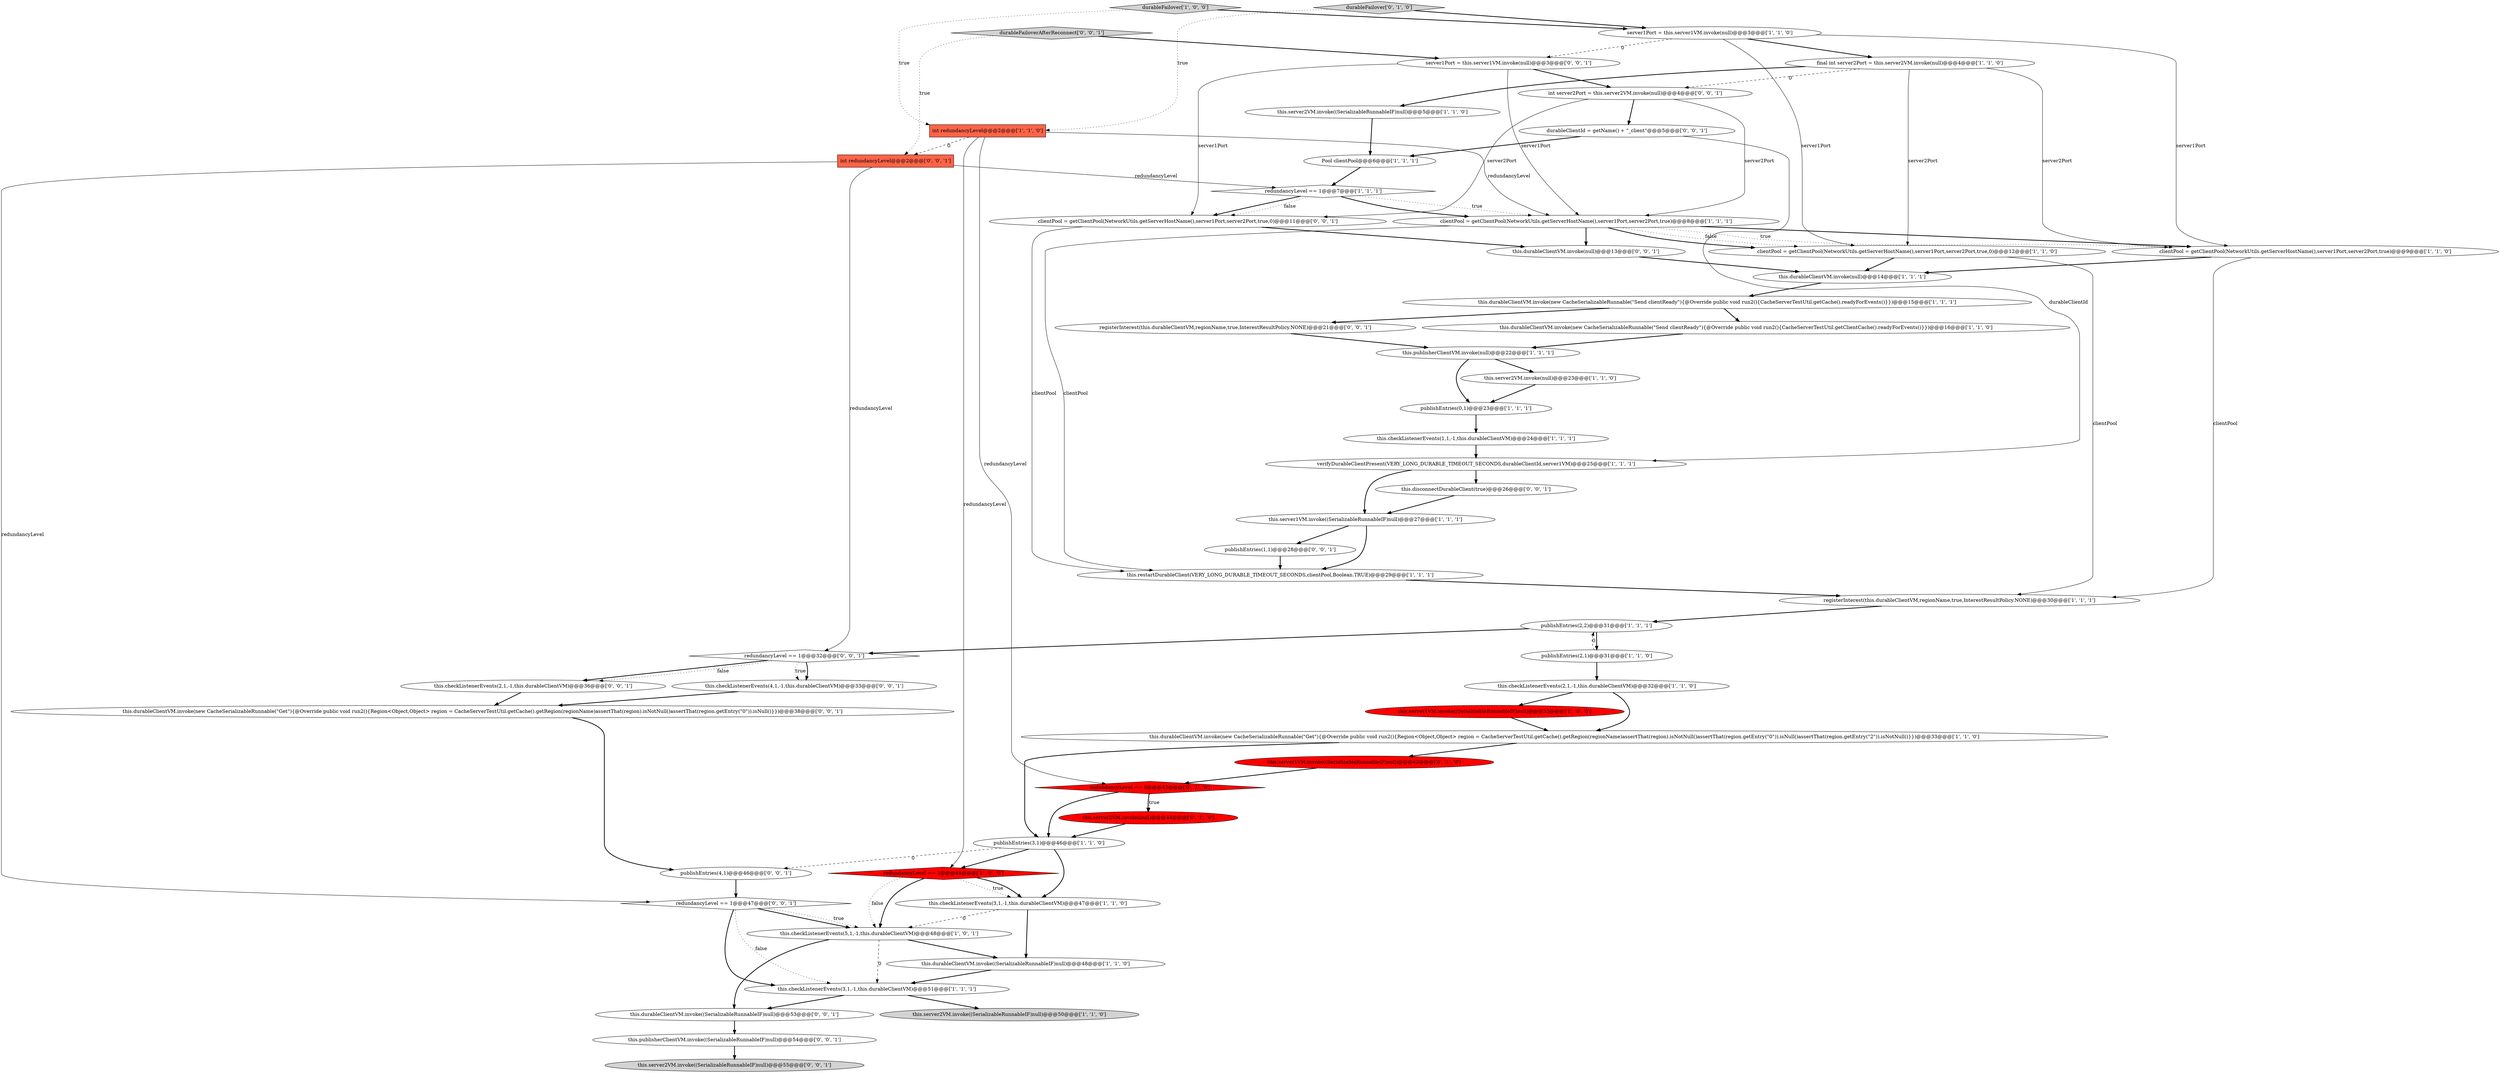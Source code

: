 digraph {
35 [style = filled, label = "this.server2VM.invoke(null)@@@44@@@['0', '1', '0']", fillcolor = red, shape = ellipse image = "AAA1AAABBB2BBB"];
46 [style = filled, label = "this.checkListenerEvents(4,1,-1,this.durableClientVM)@@@33@@@['0', '0', '1']", fillcolor = white, shape = ellipse image = "AAA0AAABBB3BBB"];
50 [style = filled, label = "clientPool = getClientPool(NetworkUtils.getServerHostName(),server1Port,server2Port,true,0)@@@11@@@['0', '0', '1']", fillcolor = white, shape = ellipse image = "AAA0AAABBB3BBB"];
31 [style = filled, label = "publishEntries(0,1)@@@23@@@['1', '1', '1']", fillcolor = white, shape = ellipse image = "AAA0AAABBB1BBB"];
29 [style = filled, label = "int redundancyLevel@@@2@@@['1', '1', '0']", fillcolor = tomato, shape = box image = "AAA0AAABBB1BBB"];
36 [style = filled, label = "this.server1VM.invoke((SerializableRunnableIF)null)@@@42@@@['0', '1', '0']", fillcolor = red, shape = ellipse image = "AAA1AAABBB2BBB"];
48 [style = filled, label = "durableFailoverAfterReconnect['0', '0', '1']", fillcolor = lightgray, shape = diamond image = "AAA0AAABBB3BBB"];
41 [style = filled, label = "this.publisherClientVM.invoke((SerializableRunnableIF)null)@@@54@@@['0', '0', '1']", fillcolor = white, shape = ellipse image = "AAA0AAABBB3BBB"];
55 [style = filled, label = "this.durableClientVM.invoke((SerializableRunnableIF)null)@@@53@@@['0', '0', '1']", fillcolor = white, shape = ellipse image = "AAA0AAABBB3BBB"];
9 [style = filled, label = "durableFailover['1', '0', '0']", fillcolor = lightgray, shape = diamond image = "AAA0AAABBB1BBB"];
7 [style = filled, label = "this.checkListenerEvents(5,1,-1,this.durableClientVM)@@@48@@@['1', '0', '1']", fillcolor = white, shape = ellipse image = "AAA0AAABBB1BBB"];
42 [style = filled, label = "this.durableClientVM.invoke(null)@@@13@@@['0', '0', '1']", fillcolor = white, shape = ellipse image = "AAA0AAABBB3BBB"];
11 [style = filled, label = "this.publisherClientVM.invoke(null)@@@22@@@['1', '1', '1']", fillcolor = white, shape = ellipse image = "AAA0AAABBB1BBB"];
13 [style = filled, label = "redundancyLevel == 1@@@7@@@['1', '1', '1']", fillcolor = white, shape = diamond image = "AAA0AAABBB1BBB"];
6 [style = filled, label = "this.checkListenerEvents(3,1,-1,this.durableClientVM)@@@47@@@['1', '1', '0']", fillcolor = white, shape = ellipse image = "AAA0AAABBB1BBB"];
47 [style = filled, label = "redundancyLevel == 1@@@47@@@['0', '0', '1']", fillcolor = white, shape = diamond image = "AAA0AAABBB3BBB"];
4 [style = filled, label = "this.server2VM.invoke(null)@@@23@@@['1', '1', '0']", fillcolor = white, shape = ellipse image = "AAA0AAABBB1BBB"];
17 [style = filled, label = "this.checkListenerEvents(1,1,-1,this.durableClientVM)@@@24@@@['1', '1', '1']", fillcolor = white, shape = ellipse image = "AAA0AAABBB1BBB"];
19 [style = filled, label = "Pool clientPool@@@6@@@['1', '1', '1']", fillcolor = white, shape = ellipse image = "AAA0AAABBB1BBB"];
1 [style = filled, label = "verifyDurableClientPresent(VERY_LONG_DURABLE_TIMEOUT_SECONDS,durableClientId,server1VM)@@@25@@@['1', '1', '1']", fillcolor = white, shape = ellipse image = "AAA0AAABBB1BBB"];
12 [style = filled, label = "this.durableClientVM.invoke(new CacheSerializableRunnable(\"Get\"){@Override public void run2(){Region<Object,Object> region = CacheServerTestUtil.getCache().getRegion(regionName)assertThat(region).isNotNull()assertThat(region.getEntry(\"0\")).isNull()assertThat(region.getEntry(\"2\")).isNotNull()}})@@@33@@@['1', '1', '0']", fillcolor = white, shape = ellipse image = "AAA0AAABBB1BBB"];
21 [style = filled, label = "this.server2VM.invoke((SerializableRunnableIF)null)@@@5@@@['1', '1', '0']", fillcolor = white, shape = ellipse image = "AAA0AAABBB1BBB"];
8 [style = filled, label = "registerInterest(this.durableClientVM,regionName,true,InterestResultPolicy.NONE)@@@30@@@['1', '1', '1']", fillcolor = white, shape = ellipse image = "AAA0AAABBB1BBB"];
10 [style = filled, label = "this.checkListenerEvents(2,1,-1,this.durableClientVM)@@@32@@@['1', '1', '0']", fillcolor = white, shape = ellipse image = "AAA0AAABBB1BBB"];
5 [style = filled, label = "server1Port = this.server1VM.invoke(null)@@@3@@@['1', '1', '0']", fillcolor = white, shape = ellipse image = "AAA0AAABBB1BBB"];
18 [style = filled, label = "publishEntries(2,2)@@@31@@@['1', '1', '1']", fillcolor = white, shape = ellipse image = "AAA0AAABBB1BBB"];
30 [style = filled, label = "final int server2Port = this.server2VM.invoke(null)@@@4@@@['1', '1', '0']", fillcolor = white, shape = ellipse image = "AAA0AAABBB1BBB"];
51 [style = filled, label = "this.server2VM.invoke((SerializableRunnableIF)null)@@@55@@@['0', '0', '1']", fillcolor = lightgray, shape = ellipse image = "AAA0AAABBB3BBB"];
40 [style = filled, label = "publishEntries(1,1)@@@28@@@['0', '0', '1']", fillcolor = white, shape = ellipse image = "AAA0AAABBB3BBB"];
54 [style = filled, label = "publishEntries(4,1)@@@46@@@['0', '0', '1']", fillcolor = white, shape = ellipse image = "AAA0AAABBB3BBB"];
3 [style = filled, label = "this.server1VM.invoke((SerializableRunnableIF)null)@@@27@@@['1', '1', '1']", fillcolor = white, shape = ellipse image = "AAA0AAABBB1BBB"];
26 [style = filled, label = "clientPool = getClientPool(NetworkUtils.getServerHostName(),server1Port,server2Port,true)@@@9@@@['1', '1', '0']", fillcolor = white, shape = ellipse image = "AAA0AAABBB1BBB"];
14 [style = filled, label = "clientPool = getClientPool(NetworkUtils.getServerHostName(),server1Port,server2Port,true)@@@8@@@['1', '1', '1']", fillcolor = white, shape = ellipse image = "AAA0AAABBB1BBB"];
22 [style = filled, label = "publishEntries(3,1)@@@46@@@['1', '1', '0']", fillcolor = white, shape = ellipse image = "AAA0AAABBB1BBB"];
44 [style = filled, label = "redundancyLevel == 1@@@32@@@['0', '0', '1']", fillcolor = white, shape = diamond image = "AAA0AAABBB3BBB"];
53 [style = filled, label = "this.checkListenerEvents(2,1,-1,this.durableClientVM)@@@36@@@['0', '0', '1']", fillcolor = white, shape = ellipse image = "AAA0AAABBB3BBB"];
25 [style = filled, label = "this.server2VM.invoke((SerializableRunnableIF)null)@@@50@@@['1', '1', '0']", fillcolor = lightgray, shape = ellipse image = "AAA0AAABBB1BBB"];
15 [style = filled, label = "publishEntries(2,1)@@@31@@@['1', '1', '0']", fillcolor = white, shape = ellipse image = "AAA0AAABBB1BBB"];
24 [style = filled, label = "redundancyLevel == 1@@@44@@@['1', '0', '0']", fillcolor = red, shape = diamond image = "AAA1AAABBB1BBB"];
28 [style = filled, label = "this.checkListenerEvents(3,1,-1,this.durableClientVM)@@@51@@@['1', '1', '1']", fillcolor = white, shape = ellipse image = "AAA0AAABBB1BBB"];
33 [style = filled, label = "durableFailover['0', '1', '0']", fillcolor = lightgray, shape = diamond image = "AAA0AAABBB2BBB"];
2 [style = filled, label = "this.durableClientVM.invoke(null)@@@14@@@['1', '1', '1']", fillcolor = white, shape = ellipse image = "AAA0AAABBB1BBB"];
27 [style = filled, label = "this.durableClientVM.invoke(new CacheSerializableRunnable(\"Send clientReady\"){@Override public void run2(){CacheServerTestUtil.getCache().readyForEvents()}})@@@15@@@['1', '1', '1']", fillcolor = white, shape = ellipse image = "AAA0AAABBB1BBB"];
39 [style = filled, label = "registerInterest(this.durableClientVM,regionName,true,InterestResultPolicy.NONE)@@@21@@@['0', '0', '1']", fillcolor = white, shape = ellipse image = "AAA0AAABBB3BBB"];
34 [style = filled, label = "redundancyLevel == 0@@@43@@@['0', '1', '0']", fillcolor = red, shape = diamond image = "AAA1AAABBB2BBB"];
32 [style = filled, label = "this.durableClientVM.invoke((SerializableRunnableIF)null)@@@48@@@['1', '1', '0']", fillcolor = white, shape = ellipse image = "AAA0AAABBB1BBB"];
20 [style = filled, label = "this.server1VM.invoke((SerializableRunnableIF)null)@@@33@@@['1', '0', '0']", fillcolor = red, shape = ellipse image = "AAA1AAABBB1BBB"];
38 [style = filled, label = "this.durableClientVM.invoke(new CacheSerializableRunnable(\"Get\"){@Override public void run2(){Region<Object,Object> region = CacheServerTestUtil.getCache().getRegion(regionName)assertThat(region).isNotNull()assertThat(region.getEntry(\"0\")).isNull()}})@@@38@@@['0', '0', '1']", fillcolor = white, shape = ellipse image = "AAA0AAABBB3BBB"];
0 [style = filled, label = "this.durableClientVM.invoke(new CacheSerializableRunnable(\"Send clientReady\"){@Override public void run2(){CacheServerTestUtil.getClientCache().readyForEvents()}})@@@16@@@['1', '1', '0']", fillcolor = white, shape = ellipse image = "AAA0AAABBB1BBB"];
45 [style = filled, label = "int redundancyLevel@@@2@@@['0', '0', '1']", fillcolor = tomato, shape = box image = "AAA0AAABBB3BBB"];
23 [style = filled, label = "this.restartDurableClient(VERY_LONG_DURABLE_TIMEOUT_SECONDS,clientPool,Boolean.TRUE)@@@29@@@['1', '1', '1']", fillcolor = white, shape = ellipse image = "AAA0AAABBB1BBB"];
37 [style = filled, label = "server1Port = this.server1VM.invoke(null)@@@3@@@['0', '0', '1']", fillcolor = white, shape = ellipse image = "AAA0AAABBB3BBB"];
43 [style = filled, label = "durableClientId = getName() + \"_client\"@@@5@@@['0', '0', '1']", fillcolor = white, shape = ellipse image = "AAA0AAABBB3BBB"];
49 [style = filled, label = "this.disconnectDurableClient(true)@@@26@@@['0', '0', '1']", fillcolor = white, shape = ellipse image = "AAA0AAABBB3BBB"];
16 [style = filled, label = "clientPool = getClientPool(NetworkUtils.getServerHostName(),server1Port,server2Port,true,0)@@@12@@@['1', '1', '0']", fillcolor = white, shape = ellipse image = "AAA0AAABBB1BBB"];
52 [style = filled, label = "int server2Port = this.server2VM.invoke(null)@@@4@@@['0', '0', '1']", fillcolor = white, shape = ellipse image = "AAA0AAABBB3BBB"];
30->26 [style = solid, label="server2Port"];
24->6 [style = dotted, label="true"];
7->32 [style = bold, label=""];
15->10 [style = bold, label=""];
13->50 [style = dotted, label="false"];
47->7 [style = bold, label=""];
14->26 [style = dotted, label="true"];
14->16 [style = dotted, label="false"];
44->53 [style = bold, label=""];
50->23 [style = solid, label="clientPool"];
40->23 [style = bold, label=""];
43->19 [style = bold, label=""];
44->46 [style = bold, label=""];
30->52 [style = dashed, label="0"];
14->23 [style = solid, label="clientPool"];
18->44 [style = bold, label=""];
10->12 [style = bold, label=""];
52->50 [style = solid, label="server2Port"];
9->5 [style = bold, label=""];
28->25 [style = bold, label=""];
5->30 [style = bold, label=""];
29->34 [style = solid, label="redundancyLevel"];
53->38 [style = bold, label=""];
13->14 [style = bold, label=""];
28->55 [style = bold, label=""];
12->22 [style = bold, label=""];
6->32 [style = bold, label=""];
14->16 [style = bold, label=""];
48->37 [style = bold, label=""];
46->38 [style = bold, label=""];
55->41 [style = bold, label=""];
42->2 [style = bold, label=""];
21->19 [style = bold, label=""];
27->0 [style = bold, label=""];
8->18 [style = bold, label=""];
44->46 [style = dotted, label="true"];
30->16 [style = solid, label="server2Port"];
47->28 [style = bold, label=""];
18->15 [style = bold, label=""];
1->49 [style = bold, label=""];
23->8 [style = bold, label=""];
7->55 [style = bold, label=""];
45->13 [style = solid, label="redundancyLevel"];
29->45 [style = dashed, label="0"];
3->23 [style = bold, label=""];
47->7 [style = dotted, label="true"];
19->13 [style = bold, label=""];
45->47 [style = solid, label="redundancyLevel"];
2->27 [style = bold, label=""];
49->3 [style = bold, label=""];
37->50 [style = solid, label="server1Port"];
34->35 [style = bold, label=""];
24->7 [style = bold, label=""];
22->54 [style = dashed, label="0"];
5->37 [style = dashed, label="0"];
22->6 [style = bold, label=""];
29->14 [style = solid, label="redundancyLevel"];
47->28 [style = dotted, label="false"];
17->1 [style = bold, label=""];
38->54 [style = bold, label=""];
6->7 [style = dashed, label="0"];
11->4 [style = bold, label=""];
14->42 [style = bold, label=""];
16->8 [style = solid, label="clientPool"];
1->3 [style = bold, label=""];
12->36 [style = bold, label=""];
0->11 [style = bold, label=""];
33->5 [style = bold, label=""];
48->45 [style = dotted, label="true"];
37->14 [style = solid, label="server1Port"];
13->50 [style = bold, label=""];
4->31 [style = bold, label=""];
11->31 [style = bold, label=""];
52->43 [style = bold, label=""];
27->39 [style = bold, label=""];
30->21 [style = bold, label=""];
50->42 [style = bold, label=""];
34->35 [style = dotted, label="true"];
7->28 [style = dashed, label="0"];
44->53 [style = dotted, label="false"];
33->29 [style = dotted, label="true"];
26->8 [style = solid, label="clientPool"];
37->52 [style = bold, label=""];
31->17 [style = bold, label=""];
13->14 [style = dotted, label="true"];
36->34 [style = bold, label=""];
43->1 [style = solid, label="durableClientId"];
29->24 [style = solid, label="redundancyLevel"];
45->44 [style = solid, label="redundancyLevel"];
9->29 [style = dotted, label="true"];
10->20 [style = bold, label=""];
3->40 [style = bold, label=""];
35->22 [style = bold, label=""];
15->18 [style = dashed, label="0"];
24->7 [style = dotted, label="false"];
16->2 [style = bold, label=""];
39->11 [style = bold, label=""];
5->26 [style = solid, label="server1Port"];
34->22 [style = bold, label=""];
14->26 [style = bold, label=""];
26->2 [style = bold, label=""];
52->14 [style = solid, label="server2Port"];
54->47 [style = bold, label=""];
5->16 [style = solid, label="server1Port"];
41->51 [style = bold, label=""];
20->12 [style = bold, label=""];
22->24 [style = bold, label=""];
24->6 [style = bold, label=""];
32->28 [style = bold, label=""];
}
